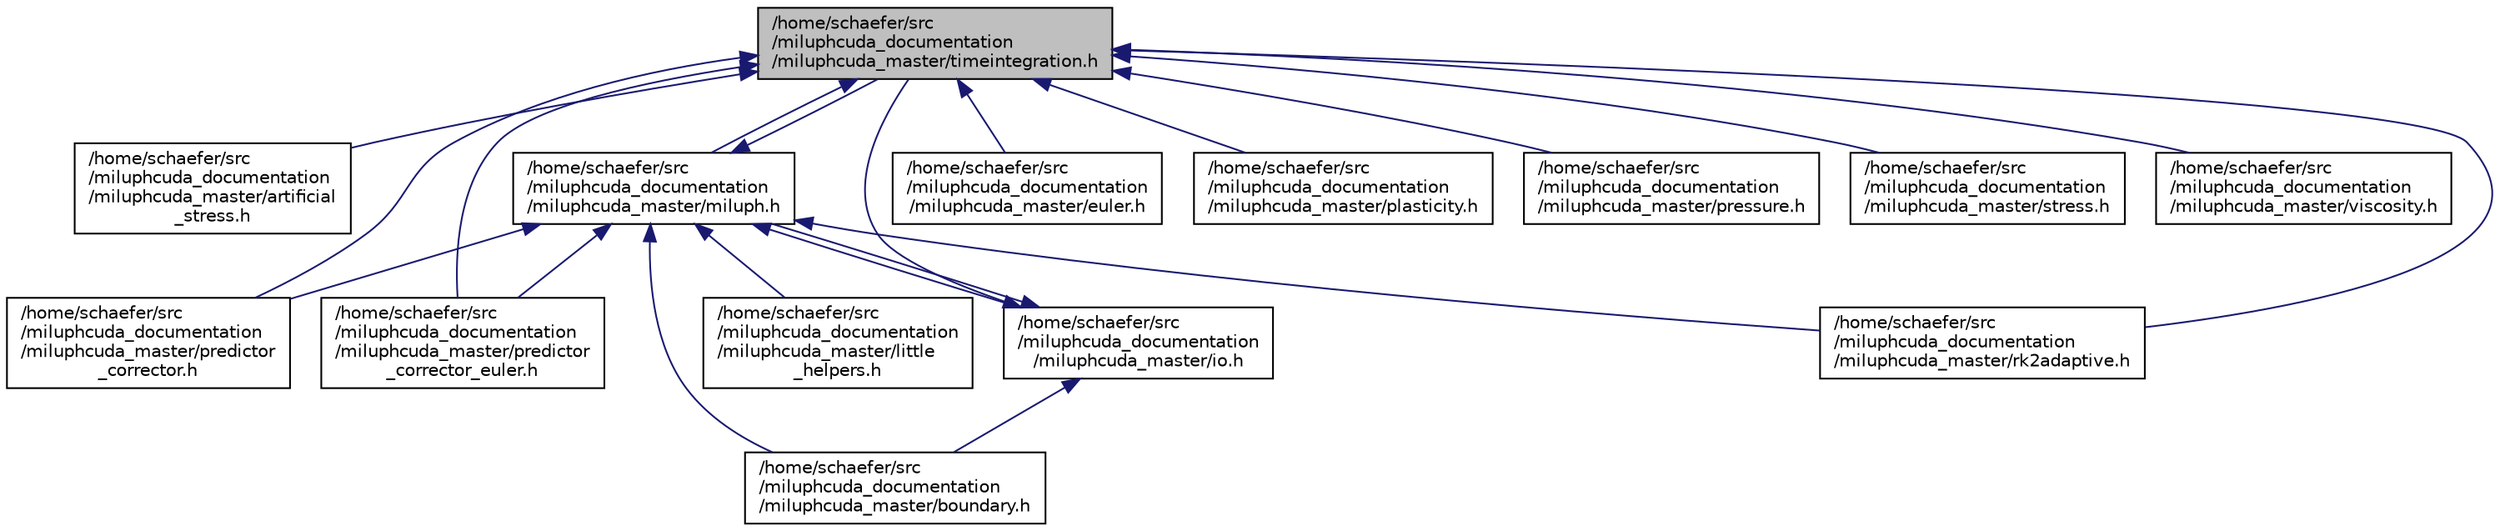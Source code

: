 digraph "/home/schaefer/src/miluphcuda_documentation/miluphcuda_master/timeintegration.h"
{
  edge [fontname="Helvetica",fontsize="10",labelfontname="Helvetica",labelfontsize="10"];
  node [fontname="Helvetica",fontsize="10",shape=record];
  Node18 [label="/home/schaefer/src\l/miluphcuda_documentation\l/miluphcuda_master/timeintegration.h",height=0.2,width=0.4,color="black", fillcolor="grey75", style="filled", fontcolor="black"];
  Node18 -> Node19 [dir="back",color="midnightblue",fontsize="10",style="solid",fontname="Helvetica"];
  Node19 [label="/home/schaefer/src\l/miluphcuda_documentation\l/miluphcuda_master/artificial\l_stress.h",height=0.2,width=0.4,color="black", fillcolor="white", style="filled",URL="$artificial__stress_8h.html"];
  Node18 -> Node20 [dir="back",color="midnightblue",fontsize="10",style="solid",fontname="Helvetica"];
  Node20 [label="/home/schaefer/src\l/miluphcuda_documentation\l/miluphcuda_master/miluph.h",height=0.2,width=0.4,color="black", fillcolor="white", style="filled",URL="$miluph_8h.html"];
  Node20 -> Node18 [dir="back",color="midnightblue",fontsize="10",style="solid",fontname="Helvetica"];
  Node20 -> Node21 [dir="back",color="midnightblue",fontsize="10",style="solid",fontname="Helvetica"];
  Node21 [label="/home/schaefer/src\l/miluphcuda_documentation\l/miluphcuda_master/io.h",height=0.2,width=0.4,color="black", fillcolor="white", style="filled",URL="$io_8h.html"];
  Node21 -> Node20 [dir="back",color="midnightblue",fontsize="10",style="solid",fontname="Helvetica"];
  Node21 -> Node18 [dir="back",color="midnightblue",fontsize="10",style="solid",fontname="Helvetica"];
  Node21 -> Node22 [dir="back",color="midnightblue",fontsize="10",style="solid",fontname="Helvetica"];
  Node22 [label="/home/schaefer/src\l/miluphcuda_documentation\l/miluphcuda_master/boundary.h",height=0.2,width=0.4,color="black", fillcolor="white", style="filled",URL="$boundary_8h.html"];
  Node20 -> Node22 [dir="back",color="midnightblue",fontsize="10",style="solid",fontname="Helvetica"];
  Node20 -> Node23 [dir="back",color="midnightblue",fontsize="10",style="solid",fontname="Helvetica"];
  Node23 [label="/home/schaefer/src\l/miluphcuda_documentation\l/miluphcuda_master/little\l_helpers.h",height=0.2,width=0.4,color="black", fillcolor="white", style="filled",URL="$little__helpers_8h.html"];
  Node20 -> Node24 [dir="back",color="midnightblue",fontsize="10",style="solid",fontname="Helvetica"];
  Node24 [label="/home/schaefer/src\l/miluphcuda_documentation\l/miluphcuda_master/predictor\l_corrector.h",height=0.2,width=0.4,color="black", fillcolor="white", style="filled",URL="$predictor__corrector_8h.html"];
  Node20 -> Node25 [dir="back",color="midnightblue",fontsize="10",style="solid",fontname="Helvetica"];
  Node25 [label="/home/schaefer/src\l/miluphcuda_documentation\l/miluphcuda_master/predictor\l_corrector_euler.h",height=0.2,width=0.4,color="black", fillcolor="white", style="filled",URL="$predictor__corrector__euler_8h.html"];
  Node20 -> Node26 [dir="back",color="midnightblue",fontsize="10",style="solid",fontname="Helvetica"];
  Node26 [label="/home/schaefer/src\l/miluphcuda_documentation\l/miluphcuda_master/rk2adaptive.h",height=0.2,width=0.4,color="black", fillcolor="white", style="filled",URL="$rk2adaptive_8h.html"];
  Node18 -> Node27 [dir="back",color="midnightblue",fontsize="10",style="solid",fontname="Helvetica"];
  Node27 [label="/home/schaefer/src\l/miluphcuda_documentation\l/miluphcuda_master/euler.h",height=0.2,width=0.4,color="black", fillcolor="white", style="filled",URL="$euler_8h.html"];
  Node18 -> Node28 [dir="back",color="midnightblue",fontsize="10",style="solid",fontname="Helvetica"];
  Node28 [label="/home/schaefer/src\l/miluphcuda_documentation\l/miluphcuda_master/plasticity.h",height=0.2,width=0.4,color="black", fillcolor="white", style="filled",URL="$plasticity_8h.html"];
  Node18 -> Node24 [dir="back",color="midnightblue",fontsize="10",style="solid",fontname="Helvetica"];
  Node18 -> Node25 [dir="back",color="midnightblue",fontsize="10",style="solid",fontname="Helvetica"];
  Node18 -> Node29 [dir="back",color="midnightblue",fontsize="10",style="solid",fontname="Helvetica"];
  Node29 [label="/home/schaefer/src\l/miluphcuda_documentation\l/miluphcuda_master/pressure.h",height=0.2,width=0.4,color="black", fillcolor="white", style="filled",URL="$pressure_8h.html"];
  Node18 -> Node26 [dir="back",color="midnightblue",fontsize="10",style="solid",fontname="Helvetica"];
  Node18 -> Node30 [dir="back",color="midnightblue",fontsize="10",style="solid",fontname="Helvetica"];
  Node30 [label="/home/schaefer/src\l/miluphcuda_documentation\l/miluphcuda_master/stress.h",height=0.2,width=0.4,color="black", fillcolor="white", style="filled",URL="$stress_8h.html"];
  Node18 -> Node31 [dir="back",color="midnightblue",fontsize="10",style="solid",fontname="Helvetica"];
  Node31 [label="/home/schaefer/src\l/miluphcuda_documentation\l/miluphcuda_master/viscosity.h",height=0.2,width=0.4,color="black", fillcolor="white", style="filled",URL="$viscosity_8h.html"];
}
